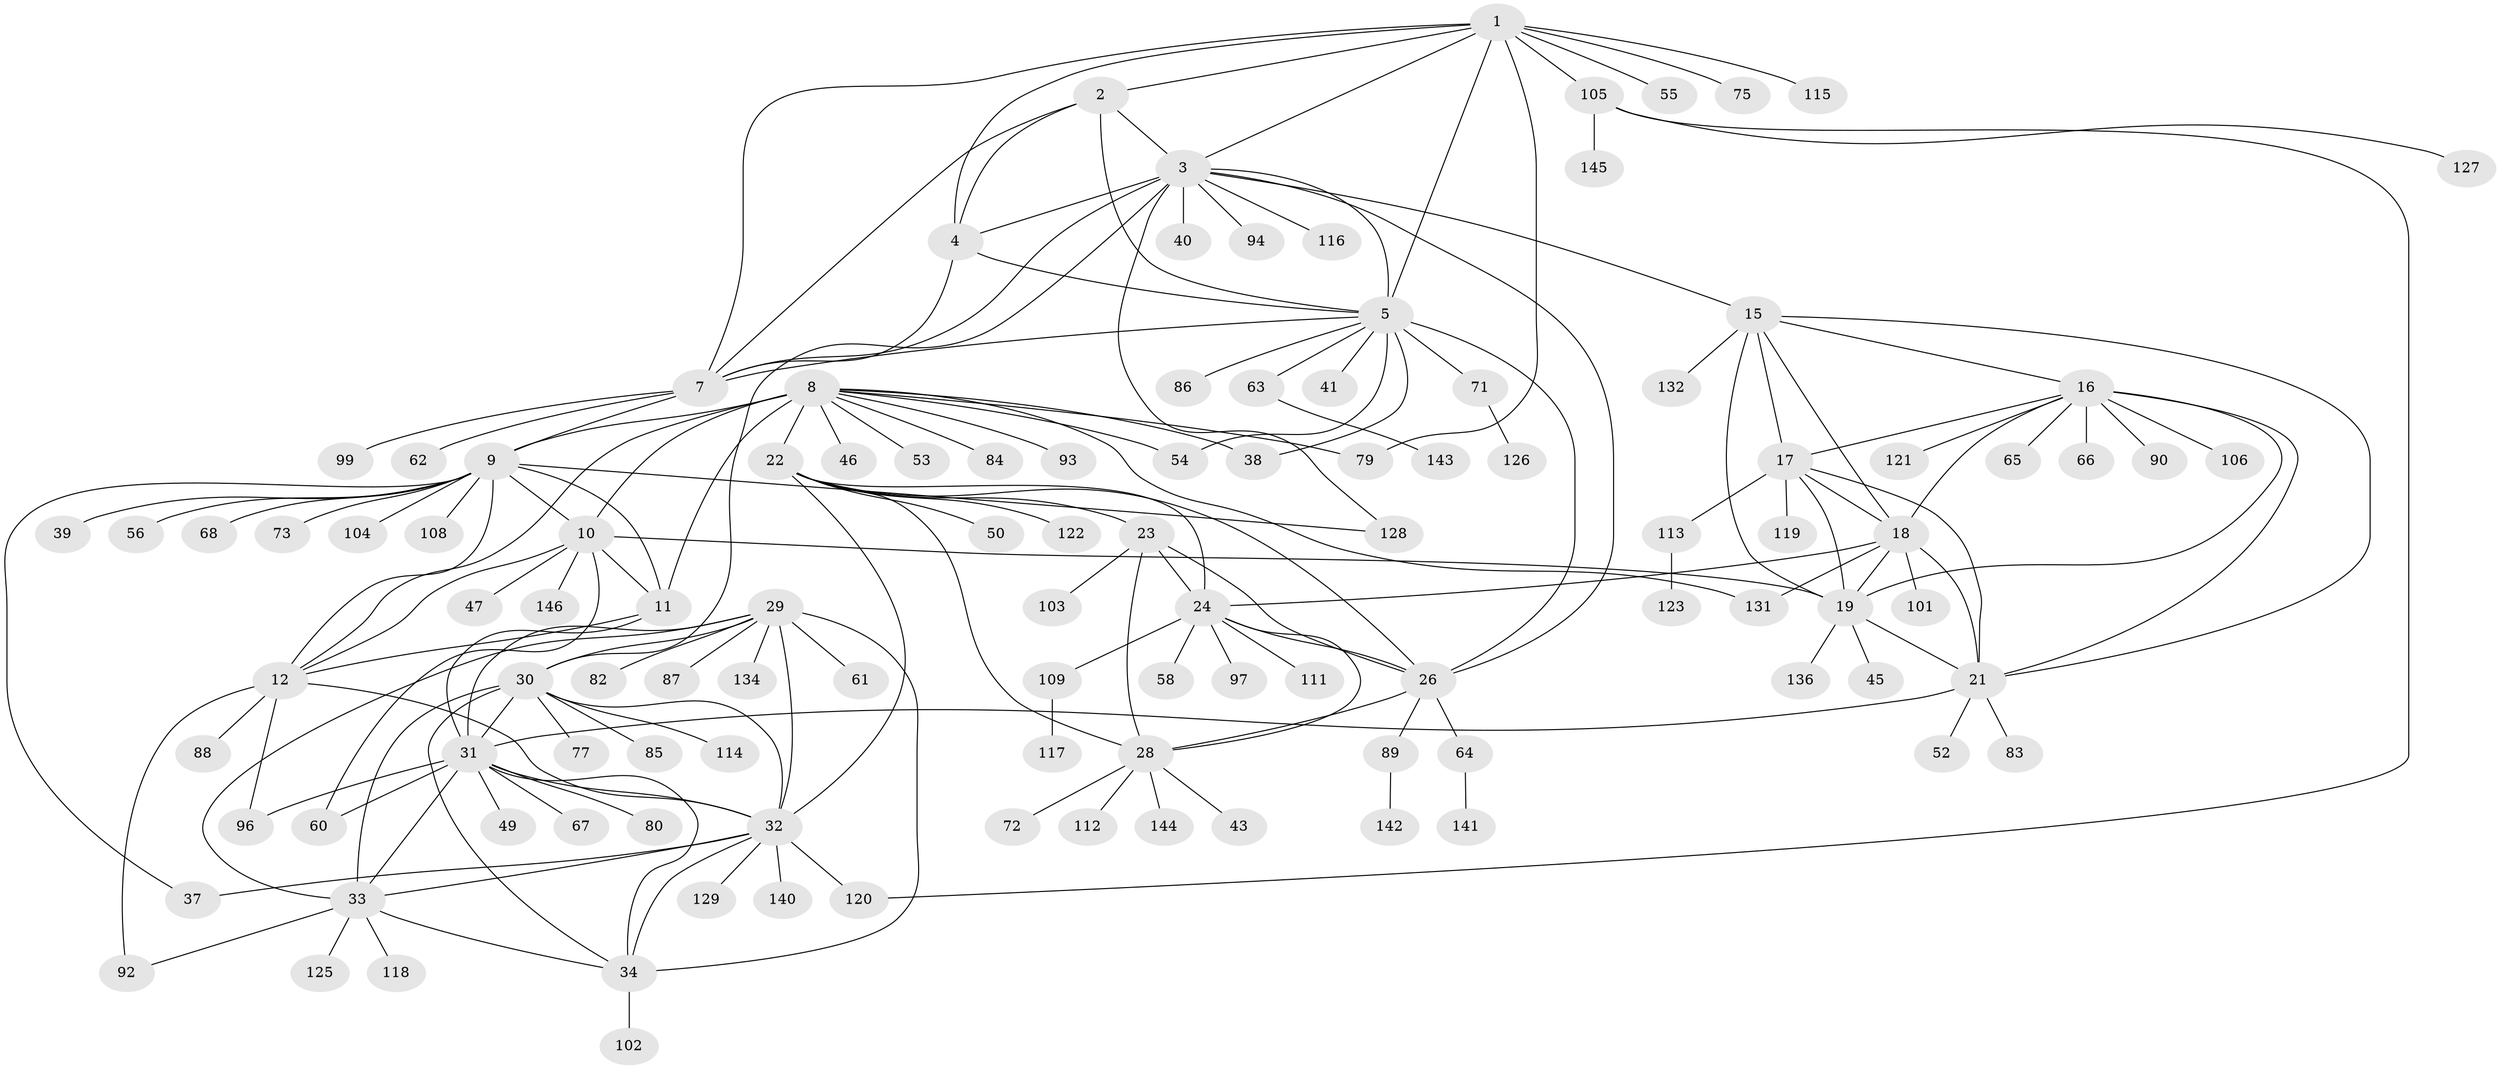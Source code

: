 // Generated by graph-tools (version 1.1) at 2025/52/02/27/25 19:52:14]
// undirected, 113 vertices, 172 edges
graph export_dot {
graph [start="1"]
  node [color=gray90,style=filled];
  1 [super="+59"];
  2;
  3 [super="+6"];
  4;
  5 [super="+57"];
  7 [super="+95"];
  8 [super="+13"];
  9 [super="+14"];
  10 [super="+100"];
  11 [super="+78"];
  12 [super="+81"];
  15 [super="+36"];
  16 [super="+48"];
  17 [super="+51"];
  18 [super="+42"];
  19 [super="+20"];
  21 [super="+70"];
  22 [super="+27"];
  23;
  24 [super="+25"];
  26 [super="+44"];
  28 [super="+110"];
  29 [super="+35"];
  30 [super="+98"];
  31 [super="+138"];
  32 [super="+130"];
  33 [super="+76"];
  34 [super="+124"];
  37;
  38;
  39;
  40;
  41;
  43;
  45 [super="+69"];
  46;
  47;
  49;
  50;
  52 [super="+74"];
  53;
  54;
  55;
  56;
  58;
  60;
  61 [super="+91"];
  62;
  63;
  64 [super="+137"];
  65;
  66;
  67;
  68;
  71;
  72;
  73;
  75;
  77;
  79;
  80;
  82;
  83;
  84;
  85;
  86;
  87 [super="+107"];
  88;
  89;
  90 [super="+135"];
  92;
  93;
  94;
  96;
  97;
  99 [super="+139"];
  101;
  102;
  103;
  104;
  105 [super="+133"];
  106;
  108;
  109;
  111;
  112;
  113;
  114;
  115;
  116;
  117;
  118;
  119;
  120;
  121;
  122;
  123;
  125;
  126;
  127;
  128;
  129;
  131;
  132;
  134;
  136;
  140;
  141;
  142;
  143;
  144;
  145;
  146;
  1 -- 2;
  1 -- 3 [weight=2];
  1 -- 4;
  1 -- 5;
  1 -- 7;
  1 -- 55;
  1 -- 75;
  1 -- 105;
  1 -- 115;
  1 -- 79;
  2 -- 3 [weight=2];
  2 -- 4;
  2 -- 5;
  2 -- 7;
  3 -- 4 [weight=2];
  3 -- 5 [weight=2];
  3 -- 7 [weight=2];
  3 -- 40;
  3 -- 116;
  3 -- 128;
  3 -- 15;
  3 -- 94;
  3 -- 26;
  3 -- 30;
  4 -- 5;
  4 -- 7;
  5 -- 7;
  5 -- 26;
  5 -- 38;
  5 -- 41;
  5 -- 54;
  5 -- 63;
  5 -- 71;
  5 -- 86;
  7 -- 62;
  7 -- 99;
  7 -- 9;
  8 -- 9 [weight=4];
  8 -- 10 [weight=2];
  8 -- 11 [weight=2];
  8 -- 12 [weight=2];
  8 -- 46;
  8 -- 53;
  8 -- 84;
  8 -- 131;
  8 -- 38;
  8 -- 79;
  8 -- 54;
  8 -- 22;
  8 -- 93;
  9 -- 10 [weight=2];
  9 -- 11 [weight=2];
  9 -- 12 [weight=2];
  9 -- 37;
  9 -- 39;
  9 -- 68;
  9 -- 73;
  9 -- 108;
  9 -- 128;
  9 -- 104;
  9 -- 56;
  10 -- 11;
  10 -- 12;
  10 -- 19;
  10 -- 47;
  10 -- 60;
  10 -- 146;
  11 -- 12;
  11 -- 31;
  12 -- 32;
  12 -- 88;
  12 -- 92;
  12 -- 96;
  15 -- 16;
  15 -- 17;
  15 -- 18;
  15 -- 19 [weight=2];
  15 -- 21;
  15 -- 132;
  16 -- 17;
  16 -- 18;
  16 -- 19 [weight=2];
  16 -- 21;
  16 -- 65;
  16 -- 66;
  16 -- 90;
  16 -- 106;
  16 -- 121;
  17 -- 18;
  17 -- 19 [weight=2];
  17 -- 21;
  17 -- 113;
  17 -- 119;
  18 -- 19 [weight=2];
  18 -- 21;
  18 -- 101;
  18 -- 131;
  18 -- 24;
  19 -- 21 [weight=2];
  19 -- 136;
  19 -- 45;
  21 -- 31;
  21 -- 52;
  21 -- 83;
  22 -- 23 [weight=2];
  22 -- 24 [weight=4];
  22 -- 26 [weight=2];
  22 -- 28 [weight=2];
  22 -- 122;
  22 -- 32;
  22 -- 50;
  23 -- 24 [weight=2];
  23 -- 26;
  23 -- 28;
  23 -- 103;
  24 -- 26 [weight=2];
  24 -- 28 [weight=2];
  24 -- 58;
  24 -- 97;
  24 -- 109;
  24 -- 111;
  26 -- 28;
  26 -- 64;
  26 -- 89;
  28 -- 43;
  28 -- 72;
  28 -- 112;
  28 -- 144;
  29 -- 30 [weight=2];
  29 -- 31 [weight=2];
  29 -- 32 [weight=2];
  29 -- 33 [weight=2];
  29 -- 34 [weight=2];
  29 -- 61;
  29 -- 87;
  29 -- 82;
  29 -- 134;
  30 -- 31;
  30 -- 32;
  30 -- 33;
  30 -- 34;
  30 -- 77;
  30 -- 85;
  30 -- 114;
  31 -- 32;
  31 -- 33;
  31 -- 34;
  31 -- 49;
  31 -- 67;
  31 -- 80;
  31 -- 96;
  31 -- 60;
  32 -- 33;
  32 -- 34;
  32 -- 37;
  32 -- 129;
  32 -- 140;
  32 -- 120;
  33 -- 34;
  33 -- 92;
  33 -- 118;
  33 -- 125;
  34 -- 102;
  63 -- 143;
  64 -- 141;
  71 -- 126;
  89 -- 142;
  105 -- 120;
  105 -- 127;
  105 -- 145;
  109 -- 117;
  113 -- 123;
}
